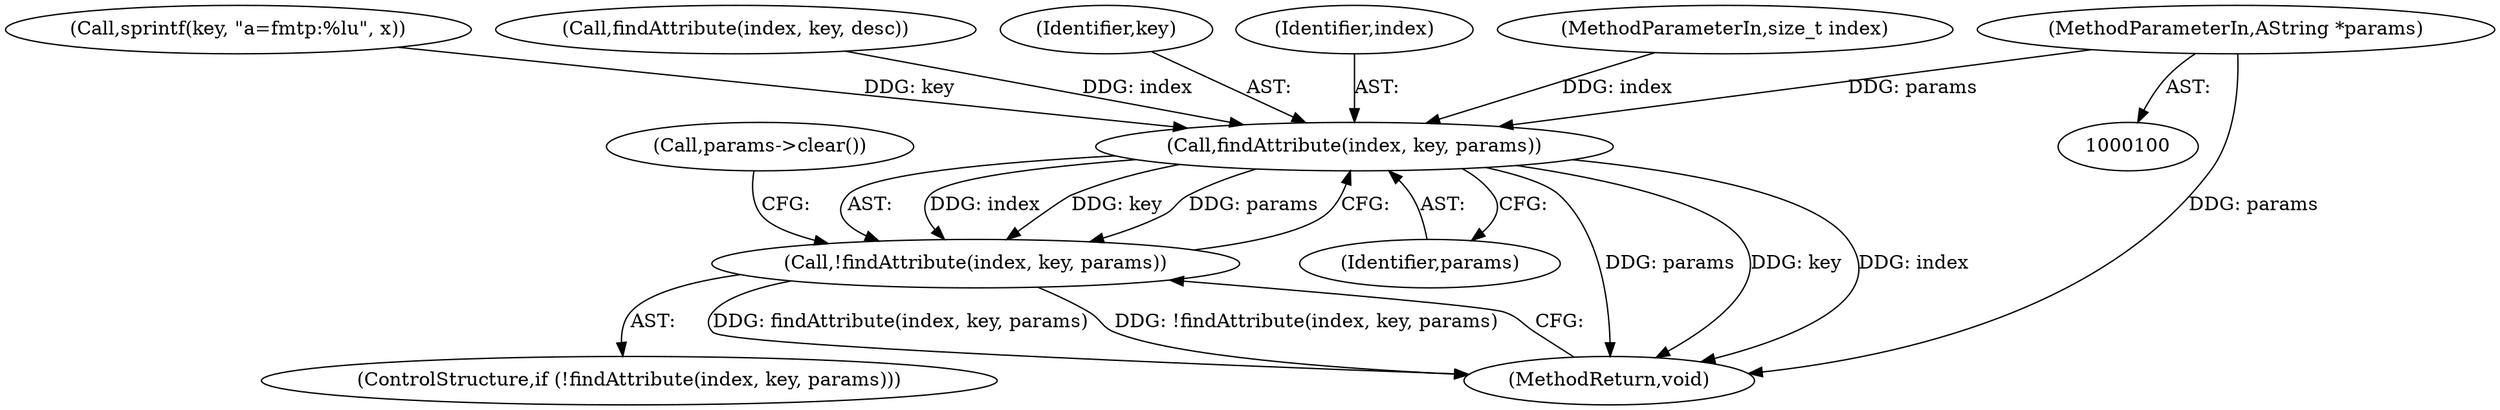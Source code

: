 digraph "0_Android_68f67ef6cf1f41e77337be3bc4bff91f3a3c6324_0@pointer" {
"1000104" [label="(MethodParameterIn,AString *params)"];
"1000161" [label="(Call,findAttribute(index, key, params))"];
"1000160" [label="(Call,!findAttribute(index, key, params))"];
"1000155" [label="(Call,sprintf(key, \"a=fmtp:%lu\", x))"];
"1000104" [label="(MethodParameterIn,AString *params)"];
"1000160" [label="(Call,!findAttribute(index, key, params))"];
"1000166" [label="(Call,params->clear())"];
"1000161" [label="(Call,findAttribute(index, key, params))"];
"1000151" [label="(Call,findAttribute(index, key, desc))"];
"1000164" [label="(Identifier,params)"];
"1000167" [label="(MethodReturn,void)"];
"1000159" [label="(ControlStructure,if (!findAttribute(index, key, params)))"];
"1000163" [label="(Identifier,key)"];
"1000162" [label="(Identifier,index)"];
"1000101" [label="(MethodParameterIn,size_t index)"];
"1000104" -> "1000100"  [label="AST: "];
"1000104" -> "1000167"  [label="DDG: params"];
"1000104" -> "1000161"  [label="DDG: params"];
"1000161" -> "1000160"  [label="AST: "];
"1000161" -> "1000164"  [label="CFG: "];
"1000162" -> "1000161"  [label="AST: "];
"1000163" -> "1000161"  [label="AST: "];
"1000164" -> "1000161"  [label="AST: "];
"1000160" -> "1000161"  [label="CFG: "];
"1000161" -> "1000167"  [label="DDG: params"];
"1000161" -> "1000167"  [label="DDG: key"];
"1000161" -> "1000167"  [label="DDG: index"];
"1000161" -> "1000160"  [label="DDG: index"];
"1000161" -> "1000160"  [label="DDG: key"];
"1000161" -> "1000160"  [label="DDG: params"];
"1000151" -> "1000161"  [label="DDG: index"];
"1000101" -> "1000161"  [label="DDG: index"];
"1000155" -> "1000161"  [label="DDG: key"];
"1000160" -> "1000159"  [label="AST: "];
"1000166" -> "1000160"  [label="CFG: "];
"1000167" -> "1000160"  [label="CFG: "];
"1000160" -> "1000167"  [label="DDG: findAttribute(index, key, params)"];
"1000160" -> "1000167"  [label="DDG: !findAttribute(index, key, params)"];
}
